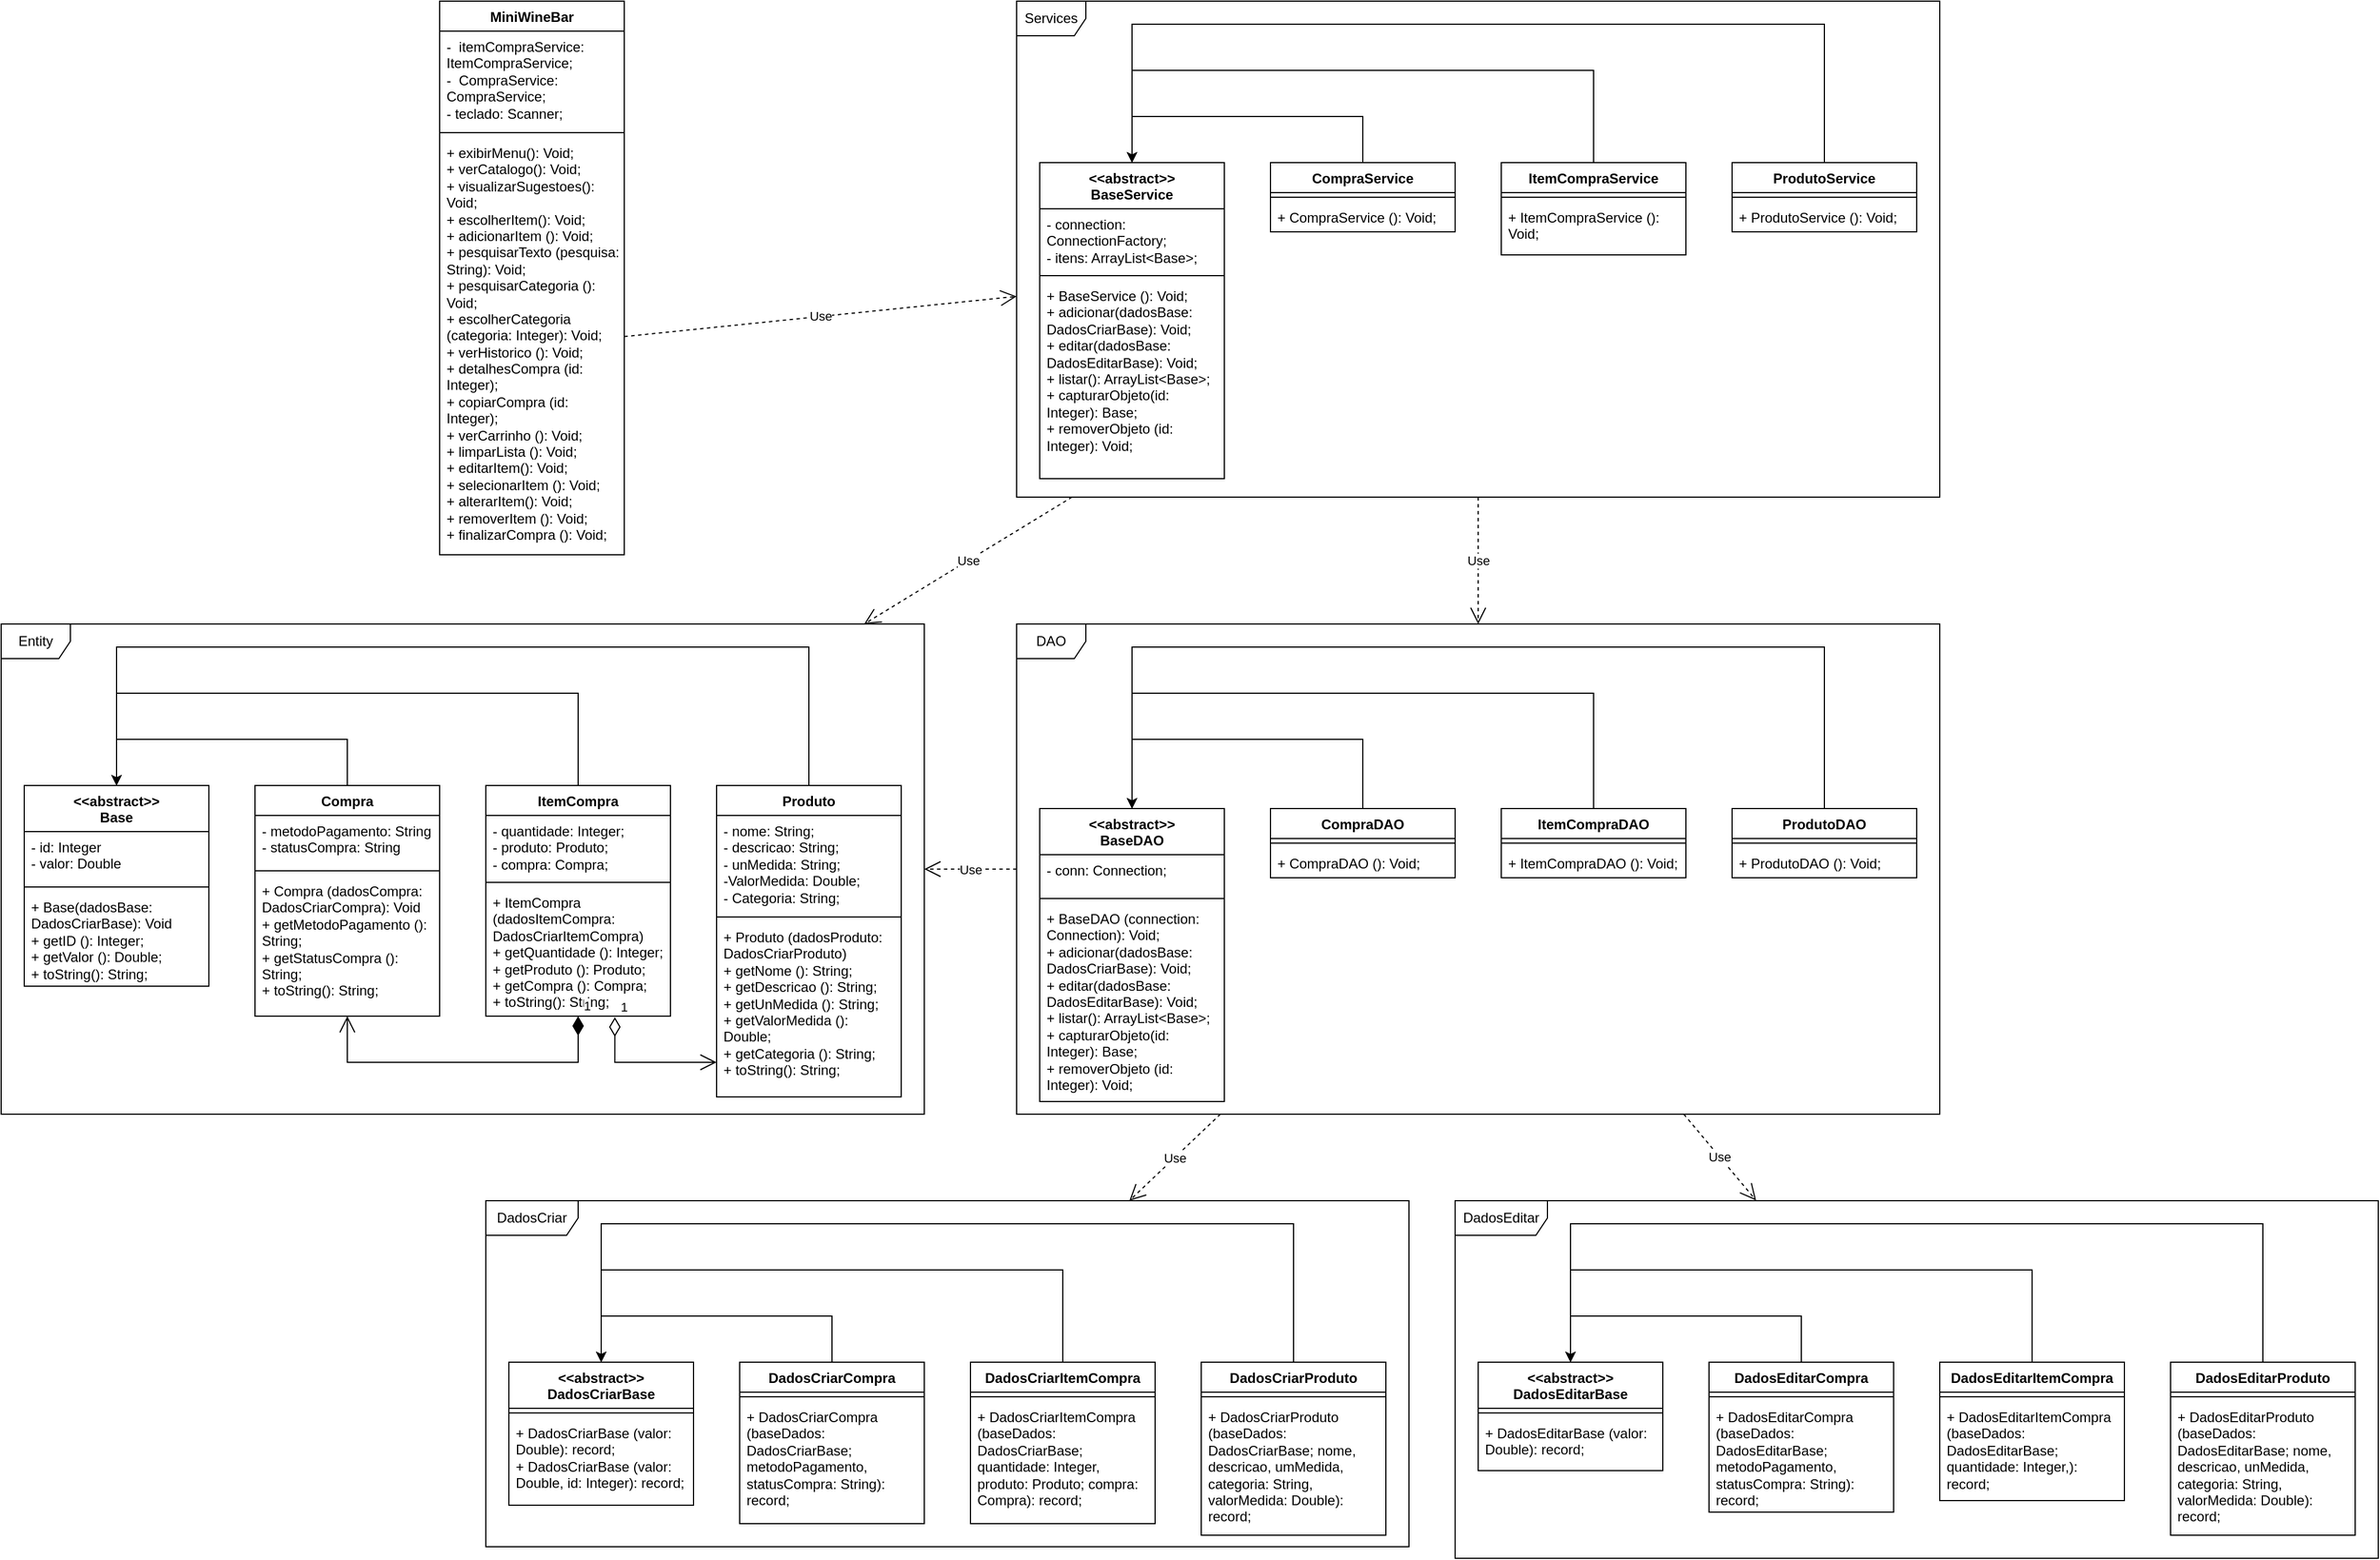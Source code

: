 <mxfile version="21.3.5" type="device">
  <diagram name="Página-1" id="J4K7iichQjgb96UlARjg">
    <mxGraphModel dx="2247" dy="2153" grid="1" gridSize="10" guides="1" tooltips="1" connect="1" arrows="1" fold="1" page="1" pageScale="1" pageWidth="827" pageHeight="1169" math="0" shadow="0">
      <root>
        <mxCell id="0" />
        <mxCell id="1" parent="0" />
        <mxCell id="V_qZDRxQLQl3cCjBfDPP-1" style="edgeStyle=orthogonalEdgeStyle;rounded=0;orthogonalLoop=1;jettySize=auto;html=1;entryX=0.5;entryY=0;entryDx=0;entryDy=0;" edge="1" parent="1" source="LOVSOSI9yWZroj-ZfK8c-110" target="iCxSiJEH_hMPDZQZ9Img-5">
          <mxGeometry relative="1" as="geometry">
            <Array as="points">
              <mxPoint x="320" y="120" />
              <mxPoint x="120" y="120" />
            </Array>
          </mxGeometry>
        </mxCell>
        <mxCell id="LOVSOSI9yWZroj-ZfK8c-110" value="Compra" style="swimlane;fontStyle=1;align=center;verticalAlign=top;childLayout=stackLayout;horizontal=1;startSize=26;horizontalStack=0;resizeParent=1;resizeParentMax=0;resizeLast=0;collapsible=1;marginBottom=0;whiteSpace=wrap;html=1;" parent="1" vertex="1">
          <mxGeometry x="240" y="160" width="160" height="200" as="geometry" />
        </mxCell>
        <mxCell id="LOVSOSI9yWZroj-ZfK8c-111" value="- metodoPagamento: String&lt;br&gt;- statusCompra: String" style="text;strokeColor=none;fillColor=none;align=left;verticalAlign=top;spacingLeft=4;spacingRight=4;overflow=hidden;rotatable=0;points=[[0,0.5],[1,0.5]];portConstraint=eastwest;whiteSpace=wrap;html=1;" parent="LOVSOSI9yWZroj-ZfK8c-110" vertex="1">
          <mxGeometry y="26" width="160" height="44" as="geometry" />
        </mxCell>
        <mxCell id="LOVSOSI9yWZroj-ZfK8c-112" value="" style="line;strokeWidth=1;fillColor=none;align=left;verticalAlign=middle;spacingTop=-1;spacingLeft=3;spacingRight=3;rotatable=0;labelPosition=right;points=[];portConstraint=eastwest;strokeColor=inherit;" parent="LOVSOSI9yWZroj-ZfK8c-110" vertex="1">
          <mxGeometry y="70" width="160" height="8" as="geometry" />
        </mxCell>
        <mxCell id="LOVSOSI9yWZroj-ZfK8c-113" value="+ Compra (dadosCompra: DadosCriarCompra): Void&lt;br&gt;+ getMetodoPagamento (): String;&lt;br&gt;+ getStatusCompra (): String;&lt;br&gt;+ toString(): String;" style="text;strokeColor=none;fillColor=none;align=left;verticalAlign=top;spacingLeft=4;spacingRight=4;overflow=hidden;rotatable=0;points=[[0,0.5],[1,0.5]];portConstraint=eastwest;whiteSpace=wrap;html=1;" parent="LOVSOSI9yWZroj-ZfK8c-110" vertex="1">
          <mxGeometry y="78" width="160" height="122" as="geometry" />
        </mxCell>
        <mxCell id="V_qZDRxQLQl3cCjBfDPP-2" style="edgeStyle=orthogonalEdgeStyle;rounded=0;orthogonalLoop=1;jettySize=auto;html=1;entryX=0.5;entryY=0;entryDx=0;entryDy=0;" edge="1" parent="1" source="LOVSOSI9yWZroj-ZfK8c-114" target="iCxSiJEH_hMPDZQZ9Img-5">
          <mxGeometry relative="1" as="geometry">
            <Array as="points">
              <mxPoint x="520" y="80" />
              <mxPoint x="120" y="80" />
            </Array>
          </mxGeometry>
        </mxCell>
        <mxCell id="LOVSOSI9yWZroj-ZfK8c-114" value="ItemCompra" style="swimlane;fontStyle=1;align=center;verticalAlign=top;childLayout=stackLayout;horizontal=1;startSize=26;horizontalStack=0;resizeParent=1;resizeParentMax=0;resizeLast=0;collapsible=1;marginBottom=0;whiteSpace=wrap;html=1;" parent="1" vertex="1">
          <mxGeometry x="440" y="160" width="160" height="200" as="geometry" />
        </mxCell>
        <mxCell id="LOVSOSI9yWZroj-ZfK8c-115" value="- quantidade: Integer;&lt;br&gt;- produto: Produto;&lt;br&gt;- compra: Compra;" style="text;strokeColor=none;fillColor=none;align=left;verticalAlign=top;spacingLeft=4;spacingRight=4;overflow=hidden;rotatable=0;points=[[0,0.5],[1,0.5]];portConstraint=eastwest;whiteSpace=wrap;html=1;" parent="LOVSOSI9yWZroj-ZfK8c-114" vertex="1">
          <mxGeometry y="26" width="160" height="54" as="geometry" />
        </mxCell>
        <mxCell id="LOVSOSI9yWZroj-ZfK8c-116" value="" style="line;strokeWidth=1;fillColor=none;align=left;verticalAlign=middle;spacingTop=-1;spacingLeft=3;spacingRight=3;rotatable=0;labelPosition=right;points=[];portConstraint=eastwest;strokeColor=inherit;" parent="LOVSOSI9yWZroj-ZfK8c-114" vertex="1">
          <mxGeometry y="80" width="160" height="8" as="geometry" />
        </mxCell>
        <mxCell id="LOVSOSI9yWZroj-ZfK8c-117" value="+ ItemCompra (dadosItemCompra: DadosCriarItemCompra)&lt;br&gt;+ getQuantidade (): Integer;&lt;br&gt;+ getProduto (): Produto;&lt;br&gt;+ getCompra (): Compra;&lt;br&gt;+ toString(): String;" style="text;strokeColor=none;fillColor=none;align=left;verticalAlign=top;spacingLeft=4;spacingRight=4;overflow=hidden;rotatable=0;points=[[0,0.5],[1,0.5]];portConstraint=eastwest;whiteSpace=wrap;html=1;" parent="LOVSOSI9yWZroj-ZfK8c-114" vertex="1">
          <mxGeometry y="88" width="160" height="112" as="geometry" />
        </mxCell>
        <mxCell id="V_qZDRxQLQl3cCjBfDPP-4" style="edgeStyle=orthogonalEdgeStyle;rounded=0;orthogonalLoop=1;jettySize=auto;html=1;entryX=0.5;entryY=0;entryDx=0;entryDy=0;" edge="1" parent="1" source="LOVSOSI9yWZroj-ZfK8c-118" target="iCxSiJEH_hMPDZQZ9Img-1">
          <mxGeometry relative="1" as="geometry">
            <Array as="points">
              <mxPoint x="1200" y="120" />
              <mxPoint x="1000" y="120" />
            </Array>
          </mxGeometry>
        </mxCell>
        <mxCell id="LOVSOSI9yWZroj-ZfK8c-118" value="CompraDAO" style="swimlane;fontStyle=1;align=center;verticalAlign=top;childLayout=stackLayout;horizontal=1;startSize=26;horizontalStack=0;resizeParent=1;resizeParentMax=0;resizeLast=0;collapsible=1;marginBottom=0;whiteSpace=wrap;html=1;" parent="1" vertex="1">
          <mxGeometry x="1120" y="180" width="160" height="60" as="geometry" />
        </mxCell>
        <mxCell id="LOVSOSI9yWZroj-ZfK8c-120" value="" style="line;strokeWidth=1;fillColor=none;align=left;verticalAlign=middle;spacingTop=-1;spacingLeft=3;spacingRight=3;rotatable=0;labelPosition=right;points=[];portConstraint=eastwest;strokeColor=inherit;" parent="LOVSOSI9yWZroj-ZfK8c-118" vertex="1">
          <mxGeometry y="26" width="160" height="8" as="geometry" />
        </mxCell>
        <mxCell id="LOVSOSI9yWZroj-ZfK8c-121" value="+ CompraDAO (): Void;&lt;br&gt;" style="text;strokeColor=none;fillColor=none;align=left;verticalAlign=top;spacingLeft=4;spacingRight=4;overflow=hidden;rotatable=0;points=[[0,0.5],[1,0.5]];portConstraint=eastwest;whiteSpace=wrap;html=1;" parent="LOVSOSI9yWZroj-ZfK8c-118" vertex="1">
          <mxGeometry y="34" width="160" height="26" as="geometry" />
        </mxCell>
        <mxCell id="V_qZDRxQLQl3cCjBfDPP-5" style="edgeStyle=orthogonalEdgeStyle;rounded=0;orthogonalLoop=1;jettySize=auto;html=1;entryX=0.5;entryY=0;entryDx=0;entryDy=0;" edge="1" parent="1" source="LOVSOSI9yWZroj-ZfK8c-122" target="iCxSiJEH_hMPDZQZ9Img-1">
          <mxGeometry relative="1" as="geometry">
            <Array as="points">
              <mxPoint x="1400" y="80" />
              <mxPoint x="1000" y="80" />
            </Array>
          </mxGeometry>
        </mxCell>
        <mxCell id="LOVSOSI9yWZroj-ZfK8c-122" value="ItemCompraDAO" style="swimlane;fontStyle=1;align=center;verticalAlign=top;childLayout=stackLayout;horizontal=1;startSize=26;horizontalStack=0;resizeParent=1;resizeParentMax=0;resizeLast=0;collapsible=1;marginBottom=0;whiteSpace=wrap;html=1;" parent="1" vertex="1">
          <mxGeometry x="1320" y="180" width="160" height="60" as="geometry" />
        </mxCell>
        <mxCell id="LOVSOSI9yWZroj-ZfK8c-124" value="" style="line;strokeWidth=1;fillColor=none;align=left;verticalAlign=middle;spacingTop=-1;spacingLeft=3;spacingRight=3;rotatable=0;labelPosition=right;points=[];portConstraint=eastwest;strokeColor=inherit;" parent="LOVSOSI9yWZroj-ZfK8c-122" vertex="1">
          <mxGeometry y="26" width="160" height="8" as="geometry" />
        </mxCell>
        <mxCell id="LOVSOSI9yWZroj-ZfK8c-125" value="+ ItemCompraDAO (): Void;" style="text;strokeColor=none;fillColor=none;align=left;verticalAlign=top;spacingLeft=4;spacingRight=4;overflow=hidden;rotatable=0;points=[[0,0.5],[1,0.5]];portConstraint=eastwest;whiteSpace=wrap;html=1;" parent="LOVSOSI9yWZroj-ZfK8c-122" vertex="1">
          <mxGeometry y="34" width="160" height="26" as="geometry" />
        </mxCell>
        <mxCell id="iCxSiJEH_hMPDZQZ9Img-1" value="&amp;lt;&amp;lt;abstract&amp;gt;&amp;gt;&lt;br&gt;BaseDAO" style="swimlane;fontStyle=1;align=center;verticalAlign=top;childLayout=stackLayout;horizontal=1;startSize=40;horizontalStack=0;resizeParent=1;resizeParentMax=0;resizeLast=0;collapsible=1;marginBottom=0;whiteSpace=wrap;html=1;" parent="1" vertex="1">
          <mxGeometry x="920" y="180" width="160" height="254" as="geometry" />
        </mxCell>
        <mxCell id="iCxSiJEH_hMPDZQZ9Img-2" value="- conn: Connection;" style="text;strokeColor=none;fillColor=none;align=left;verticalAlign=top;spacingLeft=4;spacingRight=4;overflow=hidden;rotatable=0;points=[[0,0.5],[1,0.5]];portConstraint=eastwest;whiteSpace=wrap;html=1;" parent="iCxSiJEH_hMPDZQZ9Img-1" vertex="1">
          <mxGeometry y="40" width="160" height="34" as="geometry" />
        </mxCell>
        <mxCell id="iCxSiJEH_hMPDZQZ9Img-3" value="" style="line;strokeWidth=1;fillColor=none;align=left;verticalAlign=middle;spacingTop=-1;spacingLeft=3;spacingRight=3;rotatable=0;labelPosition=right;points=[];portConstraint=eastwest;strokeColor=inherit;" parent="iCxSiJEH_hMPDZQZ9Img-1" vertex="1">
          <mxGeometry y="74" width="160" height="8" as="geometry" />
        </mxCell>
        <mxCell id="iCxSiJEH_hMPDZQZ9Img-4" value="+ BaseDAO (connection: Connection): Void;&lt;br&gt;+ adicionar(dadosBase: DadosCriarBase): Void;&lt;br&gt;+ editar(dadosBase: DadosEditarBase): Void;&lt;br&gt;+ listar(): ArrayList&amp;lt;Base&amp;gt;;&lt;br&gt;+ capturarObjeto(id: Integer): Base;&lt;br&gt;+ removerObjeto (id: Integer): Void;" style="text;strokeColor=none;fillColor=none;align=left;verticalAlign=top;spacingLeft=4;spacingRight=4;overflow=hidden;rotatable=0;points=[[0,0.5],[1,0.5]];portConstraint=eastwest;whiteSpace=wrap;html=1;" parent="iCxSiJEH_hMPDZQZ9Img-1" vertex="1">
          <mxGeometry y="82" width="160" height="172" as="geometry" />
        </mxCell>
        <mxCell id="iCxSiJEH_hMPDZQZ9Img-5" value="&amp;lt;&amp;lt;abstract&amp;gt;&amp;gt;&lt;br&gt;Base" style="swimlane;fontStyle=1;align=center;verticalAlign=top;childLayout=stackLayout;horizontal=1;startSize=40;horizontalStack=0;resizeParent=1;resizeParentMax=0;resizeLast=0;collapsible=1;marginBottom=0;whiteSpace=wrap;html=1;" parent="1" vertex="1">
          <mxGeometry x="40" y="160" width="160" height="174" as="geometry" />
        </mxCell>
        <mxCell id="iCxSiJEH_hMPDZQZ9Img-6" value="- id: Integer&lt;br&gt;- valor: Double" style="text;strokeColor=none;fillColor=none;align=left;verticalAlign=top;spacingLeft=4;spacingRight=4;overflow=hidden;rotatable=0;points=[[0,0.5],[1,0.5]];portConstraint=eastwest;whiteSpace=wrap;html=1;" parent="iCxSiJEH_hMPDZQZ9Img-5" vertex="1">
          <mxGeometry y="40" width="160" height="44" as="geometry" />
        </mxCell>
        <mxCell id="iCxSiJEH_hMPDZQZ9Img-7" value="" style="line;strokeWidth=1;fillColor=none;align=left;verticalAlign=middle;spacingTop=-1;spacingLeft=3;spacingRight=3;rotatable=0;labelPosition=right;points=[];portConstraint=eastwest;strokeColor=inherit;" parent="iCxSiJEH_hMPDZQZ9Img-5" vertex="1">
          <mxGeometry y="84" width="160" height="8" as="geometry" />
        </mxCell>
        <mxCell id="iCxSiJEH_hMPDZQZ9Img-8" value="+ Base(dadosBase: DadosCriarBase): Void&lt;br&gt;+ getID (): Integer;&lt;br&gt;+ getValor (): Double;&lt;br&gt;+ toString(): String;" style="text;strokeColor=none;fillColor=none;align=left;verticalAlign=top;spacingLeft=4;spacingRight=4;overflow=hidden;rotatable=0;points=[[0,0.5],[1,0.5]];portConstraint=eastwest;whiteSpace=wrap;html=1;" parent="iCxSiJEH_hMPDZQZ9Img-5" vertex="1">
          <mxGeometry y="92" width="160" height="82" as="geometry" />
        </mxCell>
        <mxCell id="V_qZDRxQLQl3cCjBfDPP-3" style="edgeStyle=orthogonalEdgeStyle;rounded=0;orthogonalLoop=1;jettySize=auto;html=1;entryX=0.5;entryY=0;entryDx=0;entryDy=0;" edge="1" parent="1" source="iCxSiJEH_hMPDZQZ9Img-9" target="iCxSiJEH_hMPDZQZ9Img-5">
          <mxGeometry relative="1" as="geometry">
            <Array as="points">
              <mxPoint x="720" y="40" />
              <mxPoint x="120" y="40" />
            </Array>
          </mxGeometry>
        </mxCell>
        <mxCell id="iCxSiJEH_hMPDZQZ9Img-9" value="Produto" style="swimlane;fontStyle=1;align=center;verticalAlign=top;childLayout=stackLayout;horizontal=1;startSize=26;horizontalStack=0;resizeParent=1;resizeParentMax=0;resizeLast=0;collapsible=1;marginBottom=0;whiteSpace=wrap;html=1;" parent="1" vertex="1">
          <mxGeometry x="640" y="160" width="160" height="270" as="geometry" />
        </mxCell>
        <mxCell id="iCxSiJEH_hMPDZQZ9Img-10" value="- nome: String;&lt;br&gt;- descricao: String;&lt;br&gt;- unMedida: String;&lt;br&gt;-ValorMedida: Double;&lt;br&gt;- Categoria: String;" style="text;strokeColor=none;fillColor=none;align=left;verticalAlign=top;spacingLeft=4;spacingRight=4;overflow=hidden;rotatable=0;points=[[0,0.5],[1,0.5]];portConstraint=eastwest;whiteSpace=wrap;html=1;" parent="iCxSiJEH_hMPDZQZ9Img-9" vertex="1">
          <mxGeometry y="26" width="160" height="84" as="geometry" />
        </mxCell>
        <mxCell id="iCxSiJEH_hMPDZQZ9Img-11" value="" style="line;strokeWidth=1;fillColor=none;align=left;verticalAlign=middle;spacingTop=-1;spacingLeft=3;spacingRight=3;rotatable=0;labelPosition=right;points=[];portConstraint=eastwest;strokeColor=inherit;" parent="iCxSiJEH_hMPDZQZ9Img-9" vertex="1">
          <mxGeometry y="110" width="160" height="8" as="geometry" />
        </mxCell>
        <mxCell id="iCxSiJEH_hMPDZQZ9Img-12" value="+ Produto (dadosProduto: DadosCriarProduto)&lt;br&gt;+ getNome (): String;&lt;br&gt;+ getDescricao (): String;&lt;br&gt;+ getUnMedida (): String;&lt;br&gt;+ getValorMedida (): Double;&lt;br&gt;+ getCategoria (): String;&lt;br&gt;+ toString(): String;" style="text;strokeColor=none;fillColor=none;align=left;verticalAlign=top;spacingLeft=4;spacingRight=4;overflow=hidden;rotatable=0;points=[[0,0.5],[1,0.5]];portConstraint=eastwest;whiteSpace=wrap;html=1;" parent="iCxSiJEH_hMPDZQZ9Img-9" vertex="1">
          <mxGeometry y="118" width="160" height="152" as="geometry" />
        </mxCell>
        <mxCell id="V_qZDRxQLQl3cCjBfDPP-6" style="edgeStyle=orthogonalEdgeStyle;rounded=0;orthogonalLoop=1;jettySize=auto;html=1;entryX=0.5;entryY=0;entryDx=0;entryDy=0;" edge="1" parent="1" source="iCxSiJEH_hMPDZQZ9Img-13" target="iCxSiJEH_hMPDZQZ9Img-1">
          <mxGeometry relative="1" as="geometry">
            <Array as="points">
              <mxPoint x="1600" y="40" />
              <mxPoint x="1000" y="40" />
            </Array>
          </mxGeometry>
        </mxCell>
        <mxCell id="iCxSiJEH_hMPDZQZ9Img-13" value="ProdutoDAO" style="swimlane;fontStyle=1;align=center;verticalAlign=top;childLayout=stackLayout;horizontal=1;startSize=26;horizontalStack=0;resizeParent=1;resizeParentMax=0;resizeLast=0;collapsible=1;marginBottom=0;whiteSpace=wrap;html=1;" parent="1" vertex="1">
          <mxGeometry x="1520" y="180" width="160" height="60" as="geometry" />
        </mxCell>
        <mxCell id="iCxSiJEH_hMPDZQZ9Img-14" value="" style="line;strokeWidth=1;fillColor=none;align=left;verticalAlign=middle;spacingTop=-1;spacingLeft=3;spacingRight=3;rotatable=0;labelPosition=right;points=[];portConstraint=eastwest;strokeColor=inherit;" parent="iCxSiJEH_hMPDZQZ9Img-13" vertex="1">
          <mxGeometry y="26" width="160" height="8" as="geometry" />
        </mxCell>
        <mxCell id="iCxSiJEH_hMPDZQZ9Img-15" value="+ ProdutoDAO (): Void;" style="text;strokeColor=none;fillColor=none;align=left;verticalAlign=top;spacingLeft=4;spacingRight=4;overflow=hidden;rotatable=0;points=[[0,0.5],[1,0.5]];portConstraint=eastwest;whiteSpace=wrap;html=1;" parent="iCxSiJEH_hMPDZQZ9Img-13" vertex="1">
          <mxGeometry y="34" width="160" height="26" as="geometry" />
        </mxCell>
        <mxCell id="V_qZDRxQLQl3cCjBfDPP-9" style="edgeStyle=orthogonalEdgeStyle;rounded=0;orthogonalLoop=1;jettySize=auto;html=1;entryX=0.5;entryY=0;entryDx=0;entryDy=0;" edge="1" parent="1" source="iCxSiJEH_hMPDZQZ9Img-16" target="iCxSiJEH_hMPDZQZ9Img-22">
          <mxGeometry relative="1" as="geometry">
            <Array as="points">
              <mxPoint x="740" y="620" />
              <mxPoint x="540" y="620" />
            </Array>
          </mxGeometry>
        </mxCell>
        <mxCell id="iCxSiJEH_hMPDZQZ9Img-16" value="DadosCriarCompra" style="swimlane;fontStyle=1;align=center;verticalAlign=top;childLayout=stackLayout;horizontal=1;startSize=26;horizontalStack=0;resizeParent=1;resizeParentMax=0;resizeLast=0;collapsible=1;marginBottom=0;whiteSpace=wrap;html=1;" parent="1" vertex="1">
          <mxGeometry x="660" y="660" width="160" height="140" as="geometry" />
        </mxCell>
        <mxCell id="iCxSiJEH_hMPDZQZ9Img-17" value="" style="line;strokeWidth=1;fillColor=none;align=left;verticalAlign=middle;spacingTop=-1;spacingLeft=3;spacingRight=3;rotatable=0;labelPosition=right;points=[];portConstraint=eastwest;strokeColor=inherit;" parent="iCxSiJEH_hMPDZQZ9Img-16" vertex="1">
          <mxGeometry y="26" width="160" height="8" as="geometry" />
        </mxCell>
        <mxCell id="iCxSiJEH_hMPDZQZ9Img-18" value="+&amp;nbsp;DadosCriarCompra (baseDados: DadosCriarBase; metodoPagamento, statusCompra: String): record;" style="text;strokeColor=none;fillColor=none;align=left;verticalAlign=top;spacingLeft=4;spacingRight=4;overflow=hidden;rotatable=0;points=[[0,0.5],[1,0.5]];portConstraint=eastwest;whiteSpace=wrap;html=1;" parent="iCxSiJEH_hMPDZQZ9Img-16" vertex="1">
          <mxGeometry y="34" width="160" height="106" as="geometry" />
        </mxCell>
        <mxCell id="V_qZDRxQLQl3cCjBfDPP-8" style="edgeStyle=orthogonalEdgeStyle;rounded=0;orthogonalLoop=1;jettySize=auto;html=1;entryX=0.5;entryY=0;entryDx=0;entryDy=0;" edge="1" parent="1" source="iCxSiJEH_hMPDZQZ9Img-19" target="iCxSiJEH_hMPDZQZ9Img-22">
          <mxGeometry relative="1" as="geometry">
            <Array as="points">
              <mxPoint x="940" y="580" />
              <mxPoint x="540" y="580" />
            </Array>
          </mxGeometry>
        </mxCell>
        <mxCell id="iCxSiJEH_hMPDZQZ9Img-19" value="DadosCriarItemCompra" style="swimlane;fontStyle=1;align=center;verticalAlign=top;childLayout=stackLayout;horizontal=1;startSize=26;horizontalStack=0;resizeParent=1;resizeParentMax=0;resizeLast=0;collapsible=1;marginBottom=0;whiteSpace=wrap;html=1;" parent="1" vertex="1">
          <mxGeometry x="860" y="660" width="160" height="140" as="geometry" />
        </mxCell>
        <mxCell id="iCxSiJEH_hMPDZQZ9Img-20" value="" style="line;strokeWidth=1;fillColor=none;align=left;verticalAlign=middle;spacingTop=-1;spacingLeft=3;spacingRight=3;rotatable=0;labelPosition=right;points=[];portConstraint=eastwest;strokeColor=inherit;" parent="iCxSiJEH_hMPDZQZ9Img-19" vertex="1">
          <mxGeometry y="26" width="160" height="8" as="geometry" />
        </mxCell>
        <mxCell id="iCxSiJEH_hMPDZQZ9Img-21" value="+&amp;nbsp;DadosCriarItemCompra&lt;br&gt;(baseDados: DadosCriarBase; quantidade: Integer, produto: Produto; compra: Compra): record;" style="text;strokeColor=none;fillColor=none;align=left;verticalAlign=top;spacingLeft=4;spacingRight=4;overflow=hidden;rotatable=0;points=[[0,0.5],[1,0.5]];portConstraint=eastwest;whiteSpace=wrap;html=1;" parent="iCxSiJEH_hMPDZQZ9Img-19" vertex="1">
          <mxGeometry y="34" width="160" height="106" as="geometry" />
        </mxCell>
        <mxCell id="iCxSiJEH_hMPDZQZ9Img-22" value="&amp;lt;&amp;lt;abstract&amp;gt;&amp;gt;&lt;br&gt;DadosCriarBase" style="swimlane;fontStyle=1;align=center;verticalAlign=top;childLayout=stackLayout;horizontal=1;startSize=40;horizontalStack=0;resizeParent=1;resizeParentMax=0;resizeLast=0;collapsible=1;marginBottom=0;whiteSpace=wrap;html=1;" parent="1" vertex="1">
          <mxGeometry x="460" y="660" width="160" height="124" as="geometry" />
        </mxCell>
        <mxCell id="iCxSiJEH_hMPDZQZ9Img-24" value="" style="line;strokeWidth=1;fillColor=none;align=left;verticalAlign=middle;spacingTop=-1;spacingLeft=3;spacingRight=3;rotatable=0;labelPosition=right;points=[];portConstraint=eastwest;strokeColor=inherit;" parent="iCxSiJEH_hMPDZQZ9Img-22" vertex="1">
          <mxGeometry y="40" width="160" height="8" as="geometry" />
        </mxCell>
        <mxCell id="iCxSiJEH_hMPDZQZ9Img-25" value="+&amp;nbsp;DadosCriarBase (valor: Double): record;&lt;br&gt;+&amp;nbsp;DadosCriarBase (valor: Double, id: Integer): record;" style="text;strokeColor=none;fillColor=none;align=left;verticalAlign=top;spacingLeft=4;spacingRight=4;overflow=hidden;rotatable=0;points=[[0,0.5],[1,0.5]];portConstraint=eastwest;whiteSpace=wrap;html=1;" parent="iCxSiJEH_hMPDZQZ9Img-22" vertex="1">
          <mxGeometry y="48" width="160" height="76" as="geometry" />
        </mxCell>
        <mxCell id="V_qZDRxQLQl3cCjBfDPP-7" style="edgeStyle=orthogonalEdgeStyle;rounded=0;orthogonalLoop=1;jettySize=auto;html=1;entryX=0.5;entryY=0;entryDx=0;entryDy=0;" edge="1" parent="1" source="iCxSiJEH_hMPDZQZ9Img-26" target="iCxSiJEH_hMPDZQZ9Img-22">
          <mxGeometry relative="1" as="geometry">
            <Array as="points">
              <mxPoint x="1140" y="540" />
              <mxPoint x="540" y="540" />
            </Array>
          </mxGeometry>
        </mxCell>
        <mxCell id="iCxSiJEH_hMPDZQZ9Img-26" value="DadosCriarProduto" style="swimlane;fontStyle=1;align=center;verticalAlign=top;childLayout=stackLayout;horizontal=1;startSize=26;horizontalStack=0;resizeParent=1;resizeParentMax=0;resizeLast=0;collapsible=1;marginBottom=0;whiteSpace=wrap;html=1;" parent="1" vertex="1">
          <mxGeometry x="1060" y="660" width="160" height="150" as="geometry" />
        </mxCell>
        <mxCell id="iCxSiJEH_hMPDZQZ9Img-27" value="" style="line;strokeWidth=1;fillColor=none;align=left;verticalAlign=middle;spacingTop=-1;spacingLeft=3;spacingRight=3;rotatable=0;labelPosition=right;points=[];portConstraint=eastwest;strokeColor=inherit;" parent="iCxSiJEH_hMPDZQZ9Img-26" vertex="1">
          <mxGeometry y="26" width="160" height="8" as="geometry" />
        </mxCell>
        <mxCell id="iCxSiJEH_hMPDZQZ9Img-28" value="+&amp;nbsp;DadosCriarProduto&lt;br&gt;(baseDados: DadosCriarBase; nome, descricao, umMedida, categoria: String, valorMedida: Double): record;" style="text;strokeColor=none;fillColor=none;align=left;verticalAlign=top;spacingLeft=4;spacingRight=4;overflow=hidden;rotatable=0;points=[[0,0.5],[1,0.5]];portConstraint=eastwest;whiteSpace=wrap;html=1;" parent="iCxSiJEH_hMPDZQZ9Img-26" vertex="1">
          <mxGeometry y="34" width="160" height="116" as="geometry" />
        </mxCell>
        <mxCell id="V_qZDRxQLQl3cCjBfDPP-12" style="edgeStyle=orthogonalEdgeStyle;rounded=0;orthogonalLoop=1;jettySize=auto;html=1;entryX=0.5;entryY=0;entryDx=0;entryDy=0;" edge="1" parent="1" source="iCxSiJEH_hMPDZQZ9Img-29" target="iCxSiJEH_hMPDZQZ9Img-35">
          <mxGeometry relative="1" as="geometry">
            <Array as="points">
              <mxPoint x="1580" y="620" />
              <mxPoint x="1380" y="620" />
            </Array>
          </mxGeometry>
        </mxCell>
        <mxCell id="iCxSiJEH_hMPDZQZ9Img-29" value="DadosEditarCompra" style="swimlane;fontStyle=1;align=center;verticalAlign=top;childLayout=stackLayout;horizontal=1;startSize=26;horizontalStack=0;resizeParent=1;resizeParentMax=0;resizeLast=0;collapsible=1;marginBottom=0;whiteSpace=wrap;html=1;" parent="1" vertex="1">
          <mxGeometry x="1500" y="660" width="160" height="130" as="geometry" />
        </mxCell>
        <mxCell id="iCxSiJEH_hMPDZQZ9Img-30" value="" style="line;strokeWidth=1;fillColor=none;align=left;verticalAlign=middle;spacingTop=-1;spacingLeft=3;spacingRight=3;rotatable=0;labelPosition=right;points=[];portConstraint=eastwest;strokeColor=inherit;" parent="iCxSiJEH_hMPDZQZ9Img-29" vertex="1">
          <mxGeometry y="26" width="160" height="8" as="geometry" />
        </mxCell>
        <mxCell id="iCxSiJEH_hMPDZQZ9Img-31" value="+&amp;nbsp;DadosEditarCompra (baseDados: DadosEditarBase; metodoPagamento, statusCompra: String): record;" style="text;strokeColor=none;fillColor=none;align=left;verticalAlign=top;spacingLeft=4;spacingRight=4;overflow=hidden;rotatable=0;points=[[0,0.5],[1,0.5]];portConstraint=eastwest;whiteSpace=wrap;html=1;" parent="iCxSiJEH_hMPDZQZ9Img-29" vertex="1">
          <mxGeometry y="34" width="160" height="96" as="geometry" />
        </mxCell>
        <mxCell id="V_qZDRxQLQl3cCjBfDPP-11" style="edgeStyle=orthogonalEdgeStyle;rounded=0;orthogonalLoop=1;jettySize=auto;html=1;entryX=0.5;entryY=0;entryDx=0;entryDy=0;" edge="1" parent="1" source="iCxSiJEH_hMPDZQZ9Img-32" target="iCxSiJEH_hMPDZQZ9Img-35">
          <mxGeometry relative="1" as="geometry">
            <Array as="points">
              <mxPoint x="1780" y="580" />
              <mxPoint x="1380" y="580" />
            </Array>
          </mxGeometry>
        </mxCell>
        <mxCell id="iCxSiJEH_hMPDZQZ9Img-32" value="DadosEditarItemCompra" style="swimlane;fontStyle=1;align=center;verticalAlign=top;childLayout=stackLayout;horizontal=1;startSize=26;horizontalStack=0;resizeParent=1;resizeParentMax=0;resizeLast=0;collapsible=1;marginBottom=0;whiteSpace=wrap;html=1;" parent="1" vertex="1">
          <mxGeometry x="1700" y="660" width="160" height="120" as="geometry" />
        </mxCell>
        <mxCell id="iCxSiJEH_hMPDZQZ9Img-33" value="" style="line;strokeWidth=1;fillColor=none;align=left;verticalAlign=middle;spacingTop=-1;spacingLeft=3;spacingRight=3;rotatable=0;labelPosition=right;points=[];portConstraint=eastwest;strokeColor=inherit;" parent="iCxSiJEH_hMPDZQZ9Img-32" vertex="1">
          <mxGeometry y="26" width="160" height="8" as="geometry" />
        </mxCell>
        <mxCell id="iCxSiJEH_hMPDZQZ9Img-34" value="+&amp;nbsp;DadosEditarItemCompra&lt;br&gt;(baseDados: DadosEditarBase; quantidade: Integer,): record;" style="text;strokeColor=none;fillColor=none;align=left;verticalAlign=top;spacingLeft=4;spacingRight=4;overflow=hidden;rotatable=0;points=[[0,0.5],[1,0.5]];portConstraint=eastwest;whiteSpace=wrap;html=1;" parent="iCxSiJEH_hMPDZQZ9Img-32" vertex="1">
          <mxGeometry y="34" width="160" height="86" as="geometry" />
        </mxCell>
        <mxCell id="iCxSiJEH_hMPDZQZ9Img-35" value="&amp;lt;&amp;lt;abstract&amp;gt;&amp;gt;&lt;br&gt;DadosEditarBase" style="swimlane;fontStyle=1;align=center;verticalAlign=top;childLayout=stackLayout;horizontal=1;startSize=40;horizontalStack=0;resizeParent=1;resizeParentMax=0;resizeLast=0;collapsible=1;marginBottom=0;whiteSpace=wrap;html=1;" parent="1" vertex="1">
          <mxGeometry x="1300" y="660" width="160" height="94" as="geometry" />
        </mxCell>
        <mxCell id="iCxSiJEH_hMPDZQZ9Img-36" value="" style="line;strokeWidth=1;fillColor=none;align=left;verticalAlign=middle;spacingTop=-1;spacingLeft=3;spacingRight=3;rotatable=0;labelPosition=right;points=[];portConstraint=eastwest;strokeColor=inherit;" parent="iCxSiJEH_hMPDZQZ9Img-35" vertex="1">
          <mxGeometry y="40" width="160" height="8" as="geometry" />
        </mxCell>
        <mxCell id="iCxSiJEH_hMPDZQZ9Img-37" value="+&amp;nbsp;DadosEditarBase (valor: Double): record;" style="text;strokeColor=none;fillColor=none;align=left;verticalAlign=top;spacingLeft=4;spacingRight=4;overflow=hidden;rotatable=0;points=[[0,0.5],[1,0.5]];portConstraint=eastwest;whiteSpace=wrap;html=1;" parent="iCxSiJEH_hMPDZQZ9Img-35" vertex="1">
          <mxGeometry y="48" width="160" height="46" as="geometry" />
        </mxCell>
        <mxCell id="V_qZDRxQLQl3cCjBfDPP-10" style="edgeStyle=orthogonalEdgeStyle;rounded=0;orthogonalLoop=1;jettySize=auto;html=1;entryX=0.5;entryY=0;entryDx=0;entryDy=0;" edge="1" parent="1" source="iCxSiJEH_hMPDZQZ9Img-38" target="iCxSiJEH_hMPDZQZ9Img-35">
          <mxGeometry relative="1" as="geometry">
            <Array as="points">
              <mxPoint x="1980" y="540" />
              <mxPoint x="1380" y="540" />
            </Array>
          </mxGeometry>
        </mxCell>
        <mxCell id="iCxSiJEH_hMPDZQZ9Img-38" value="DadosEditarProduto" style="swimlane;fontStyle=1;align=center;verticalAlign=top;childLayout=stackLayout;horizontal=1;startSize=26;horizontalStack=0;resizeParent=1;resizeParentMax=0;resizeLast=0;collapsible=1;marginBottom=0;whiteSpace=wrap;html=1;" parent="1" vertex="1">
          <mxGeometry x="1900" y="660" width="160" height="150" as="geometry" />
        </mxCell>
        <mxCell id="iCxSiJEH_hMPDZQZ9Img-39" value="" style="line;strokeWidth=1;fillColor=none;align=left;verticalAlign=middle;spacingTop=-1;spacingLeft=3;spacingRight=3;rotatable=0;labelPosition=right;points=[];portConstraint=eastwest;strokeColor=inherit;" parent="iCxSiJEH_hMPDZQZ9Img-38" vertex="1">
          <mxGeometry y="26" width="160" height="8" as="geometry" />
        </mxCell>
        <mxCell id="iCxSiJEH_hMPDZQZ9Img-40" value="+&amp;nbsp;DadosEditarProduto&lt;br&gt;(baseDados: DadosEditarBase; nome, descricao, unMedida, categoria: String, valorMedida: Double): record;" style="text;strokeColor=none;fillColor=none;align=left;verticalAlign=top;spacingLeft=4;spacingRight=4;overflow=hidden;rotatable=0;points=[[0,0.5],[1,0.5]];portConstraint=eastwest;whiteSpace=wrap;html=1;" parent="iCxSiJEH_hMPDZQZ9Img-38" vertex="1">
          <mxGeometry y="34" width="160" height="116" as="geometry" />
        </mxCell>
        <mxCell id="iCxSiJEH_hMPDZQZ9Img-60" value="&amp;lt;&amp;lt;abstract&amp;gt;&amp;gt;&lt;br&gt;BaseService" style="swimlane;fontStyle=1;align=center;verticalAlign=top;childLayout=stackLayout;horizontal=1;startSize=40;horizontalStack=0;resizeParent=1;resizeParentMax=0;resizeLast=0;collapsible=1;marginBottom=0;whiteSpace=wrap;html=1;" parent="1" vertex="1">
          <mxGeometry x="920" y="-380" width="160" height="274" as="geometry" />
        </mxCell>
        <mxCell id="iCxSiJEH_hMPDZQZ9Img-61" value="- connection: ConnectionFactory;&lt;br&gt;- itens: ArrayList&amp;lt;Base&amp;gt;;" style="text;strokeColor=none;fillColor=none;align=left;verticalAlign=top;spacingLeft=4;spacingRight=4;overflow=hidden;rotatable=0;points=[[0,0.5],[1,0.5]];portConstraint=eastwest;whiteSpace=wrap;html=1;" parent="iCxSiJEH_hMPDZQZ9Img-60" vertex="1">
          <mxGeometry y="40" width="160" height="54" as="geometry" />
        </mxCell>
        <mxCell id="iCxSiJEH_hMPDZQZ9Img-62" value="" style="line;strokeWidth=1;fillColor=none;align=left;verticalAlign=middle;spacingTop=-1;spacingLeft=3;spacingRight=3;rotatable=0;labelPosition=right;points=[];portConstraint=eastwest;strokeColor=inherit;" parent="iCxSiJEH_hMPDZQZ9Img-60" vertex="1">
          <mxGeometry y="94" width="160" height="8" as="geometry" />
        </mxCell>
        <mxCell id="iCxSiJEH_hMPDZQZ9Img-63" value="+ BaseService (): Void;&lt;br&gt;+ adicionar(dadosBase: DadosCriarBase): Void;&lt;br&gt;+ editar(dadosBase: DadosEditarBase): Void;&lt;br&gt;+ listar(): ArrayList&amp;lt;Base&amp;gt;;&lt;br&gt;+ capturarObjeto(id: Integer): Base;&lt;br&gt;+ removerObjeto (id: Integer): Void;" style="text;strokeColor=none;fillColor=none;align=left;verticalAlign=top;spacingLeft=4;spacingRight=4;overflow=hidden;rotatable=0;points=[[0,0.5],[1,0.5]];portConstraint=eastwest;whiteSpace=wrap;html=1;" parent="iCxSiJEH_hMPDZQZ9Img-60" vertex="1">
          <mxGeometry y="102" width="160" height="172" as="geometry" />
        </mxCell>
        <mxCell id="iCxSiJEH_hMPDZQZ9Img-64" value="CompraService" style="swimlane;fontStyle=1;align=center;verticalAlign=top;childLayout=stackLayout;horizontal=1;startSize=26;horizontalStack=0;resizeParent=1;resizeParentMax=0;resizeLast=0;collapsible=1;marginBottom=0;whiteSpace=wrap;html=1;" parent="1" vertex="1">
          <mxGeometry x="1120" y="-380" width="160" height="60" as="geometry" />
        </mxCell>
        <mxCell id="iCxSiJEH_hMPDZQZ9Img-65" value="" style="line;strokeWidth=1;fillColor=none;align=left;verticalAlign=middle;spacingTop=-1;spacingLeft=3;spacingRight=3;rotatable=0;labelPosition=right;points=[];portConstraint=eastwest;strokeColor=inherit;" parent="iCxSiJEH_hMPDZQZ9Img-64" vertex="1">
          <mxGeometry y="26" width="160" height="8" as="geometry" />
        </mxCell>
        <mxCell id="iCxSiJEH_hMPDZQZ9Img-66" value="+ CompraService (): Void;" style="text;strokeColor=none;fillColor=none;align=left;verticalAlign=top;spacingLeft=4;spacingRight=4;overflow=hidden;rotatable=0;points=[[0,0.5],[1,0.5]];portConstraint=eastwest;whiteSpace=wrap;html=1;" parent="iCxSiJEH_hMPDZQZ9Img-64" vertex="1">
          <mxGeometry y="34" width="160" height="26" as="geometry" />
        </mxCell>
        <mxCell id="iCxSiJEH_hMPDZQZ9Img-67" value="ItemCompraService" style="swimlane;fontStyle=1;align=center;verticalAlign=top;childLayout=stackLayout;horizontal=1;startSize=26;horizontalStack=0;resizeParent=1;resizeParentMax=0;resizeLast=0;collapsible=1;marginBottom=0;whiteSpace=wrap;html=1;" parent="1" vertex="1">
          <mxGeometry x="1320" y="-380" width="160" height="80" as="geometry" />
        </mxCell>
        <mxCell id="iCxSiJEH_hMPDZQZ9Img-68" value="" style="line;strokeWidth=1;fillColor=none;align=left;verticalAlign=middle;spacingTop=-1;spacingLeft=3;spacingRight=3;rotatable=0;labelPosition=right;points=[];portConstraint=eastwest;strokeColor=inherit;" parent="iCxSiJEH_hMPDZQZ9Img-67" vertex="1">
          <mxGeometry y="26" width="160" height="8" as="geometry" />
        </mxCell>
        <mxCell id="iCxSiJEH_hMPDZQZ9Img-69" value="+ ItemCompraService&amp;nbsp;(): Void;" style="text;strokeColor=none;fillColor=none;align=left;verticalAlign=top;spacingLeft=4;spacingRight=4;overflow=hidden;rotatable=0;points=[[0,0.5],[1,0.5]];portConstraint=eastwest;whiteSpace=wrap;html=1;" parent="iCxSiJEH_hMPDZQZ9Img-67" vertex="1">
          <mxGeometry y="34" width="160" height="46" as="geometry" />
        </mxCell>
        <mxCell id="iCxSiJEH_hMPDZQZ9Img-70" value="ProdutoService" style="swimlane;fontStyle=1;align=center;verticalAlign=top;childLayout=stackLayout;horizontal=1;startSize=26;horizontalStack=0;resizeParent=1;resizeParentMax=0;resizeLast=0;collapsible=1;marginBottom=0;whiteSpace=wrap;html=1;" parent="1" vertex="1">
          <mxGeometry x="1520" y="-380" width="160" height="60" as="geometry" />
        </mxCell>
        <mxCell id="iCxSiJEH_hMPDZQZ9Img-71" value="" style="line;strokeWidth=1;fillColor=none;align=left;verticalAlign=middle;spacingTop=-1;spacingLeft=3;spacingRight=3;rotatable=0;labelPosition=right;points=[];portConstraint=eastwest;strokeColor=inherit;" parent="iCxSiJEH_hMPDZQZ9Img-70" vertex="1">
          <mxGeometry y="26" width="160" height="8" as="geometry" />
        </mxCell>
        <mxCell id="iCxSiJEH_hMPDZQZ9Img-72" value="+ ProdutoService&amp;nbsp;(): Void;" style="text;strokeColor=none;fillColor=none;align=left;verticalAlign=top;spacingLeft=4;spacingRight=4;overflow=hidden;rotatable=0;points=[[0,0.5],[1,0.5]];portConstraint=eastwest;whiteSpace=wrap;html=1;" parent="iCxSiJEH_hMPDZQZ9Img-70" vertex="1">
          <mxGeometry y="34" width="160" height="26" as="geometry" />
        </mxCell>
        <mxCell id="iCxSiJEH_hMPDZQZ9Img-73" value="MiniWineBar" style="swimlane;fontStyle=1;align=center;verticalAlign=top;childLayout=stackLayout;horizontal=1;startSize=26;horizontalStack=0;resizeParent=1;resizeParentMax=0;resizeLast=0;collapsible=1;marginBottom=0;whiteSpace=wrap;html=1;" parent="1" vertex="1">
          <mxGeometry x="400" y="-520" width="160" height="480" as="geometry" />
        </mxCell>
        <mxCell id="iCxSiJEH_hMPDZQZ9Img-74" value="-&amp;nbsp; itemCompraService: ItemCompraService;&lt;br&gt;-&amp;nbsp; CompraService: CompraService;&lt;br&gt;- teclado: Scanner;" style="text;strokeColor=none;fillColor=none;align=left;verticalAlign=top;spacingLeft=4;spacingRight=4;overflow=hidden;rotatable=0;points=[[0,0.5],[1,0.5]];portConstraint=eastwest;whiteSpace=wrap;html=1;" parent="iCxSiJEH_hMPDZQZ9Img-73" vertex="1">
          <mxGeometry y="26" width="160" height="84" as="geometry" />
        </mxCell>
        <mxCell id="iCxSiJEH_hMPDZQZ9Img-75" value="" style="line;strokeWidth=1;fillColor=none;align=left;verticalAlign=middle;spacingTop=-1;spacingLeft=3;spacingRight=3;rotatable=0;labelPosition=right;points=[];portConstraint=eastwest;strokeColor=inherit;" parent="iCxSiJEH_hMPDZQZ9Img-73" vertex="1">
          <mxGeometry y="110" width="160" height="8" as="geometry" />
        </mxCell>
        <mxCell id="iCxSiJEH_hMPDZQZ9Img-76" value="+ exibirMenu(): Void;&lt;br&gt;+ verCatalogo(): Void;&lt;br&gt;+ visualizarSugestoes(): Void;&lt;br&gt;+ escolherItem(): Void;&lt;br&gt;+ adicionarItem (): Void;&lt;br&gt;+ pesquisarTexto (pesquisa: String): Void;&lt;br&gt;+ pesquisarCategoria (): Void;&lt;br&gt;+ escolherCategoria (categoria: Integer): Void;&lt;br&gt;+ verHistorico (): Void;&lt;br&gt;+ detalhesCompra (id: Integer);&lt;br&gt;+ copiarCompra (id: Integer);&lt;br&gt;+ verCarrinho (): Void;&lt;br&gt;+ limparLista (): Void;&lt;br&gt;+ editarItem(): Void;&lt;br&gt;+ selecionarItem (): Void;&lt;br&gt;+ alterarItem(): Void;&lt;br&gt;+ removerItem (): Void;&lt;br&gt;+ finalizarCompra (): Void;" style="text;strokeColor=none;fillColor=none;align=left;verticalAlign=top;spacingLeft=4;spacingRight=4;overflow=hidden;rotatable=0;points=[[0,0.5],[1,0.5]];portConstraint=eastwest;whiteSpace=wrap;html=1;" parent="iCxSiJEH_hMPDZQZ9Img-73" vertex="1">
          <mxGeometry y="118" width="160" height="362" as="geometry" />
        </mxCell>
        <mxCell id="V_qZDRxQLQl3cCjBfDPP-13" style="edgeStyle=orthogonalEdgeStyle;rounded=0;orthogonalLoop=1;jettySize=auto;html=1;entryX=0.5;entryY=0;entryDx=0;entryDy=0;" edge="1" parent="1">
          <mxGeometry relative="1" as="geometry">
            <mxPoint x="1200" y="-380" as="sourcePoint" />
            <mxPoint x="1000" y="-380" as="targetPoint" />
            <Array as="points">
              <mxPoint x="1200" y="-420" />
              <mxPoint x="1000" y="-420" />
            </Array>
          </mxGeometry>
        </mxCell>
        <mxCell id="V_qZDRxQLQl3cCjBfDPP-14" style="edgeStyle=orthogonalEdgeStyle;rounded=0;orthogonalLoop=1;jettySize=auto;html=1;entryX=0.5;entryY=0;entryDx=0;entryDy=0;" edge="1" parent="1">
          <mxGeometry relative="1" as="geometry">
            <mxPoint x="1400" y="-380" as="sourcePoint" />
            <mxPoint x="1000" y="-380" as="targetPoint" />
            <Array as="points">
              <mxPoint x="1400" y="-460" />
              <mxPoint x="1000" y="-460" />
            </Array>
          </mxGeometry>
        </mxCell>
        <mxCell id="V_qZDRxQLQl3cCjBfDPP-15" style="edgeStyle=orthogonalEdgeStyle;rounded=0;orthogonalLoop=1;jettySize=auto;html=1;entryX=0.5;entryY=0;entryDx=0;entryDy=0;" edge="1" parent="1">
          <mxGeometry relative="1" as="geometry">
            <mxPoint x="1600" y="-380" as="sourcePoint" />
            <mxPoint x="1000" y="-380" as="targetPoint" />
            <Array as="points">
              <mxPoint x="1600" y="-500" />
              <mxPoint x="1000" y="-500" />
            </Array>
          </mxGeometry>
        </mxCell>
        <mxCell id="V_qZDRxQLQl3cCjBfDPP-16" value="Services" style="shape=umlFrame;whiteSpace=wrap;html=1;pointerEvents=0;" vertex="1" parent="1">
          <mxGeometry x="900" y="-520" width="800" height="430" as="geometry" />
        </mxCell>
        <mxCell id="V_qZDRxQLQl3cCjBfDPP-17" value="DadosEditar" style="shape=umlFrame;whiteSpace=wrap;html=1;pointerEvents=0;width=80;height=30;" vertex="1" parent="1">
          <mxGeometry x="1280" y="520" width="800" height="310" as="geometry" />
        </mxCell>
        <mxCell id="V_qZDRxQLQl3cCjBfDPP-18" value="DadosCriar" style="shape=umlFrame;whiteSpace=wrap;html=1;pointerEvents=0;width=80;height=30;" vertex="1" parent="1">
          <mxGeometry x="440" y="520" width="800" height="300" as="geometry" />
        </mxCell>
        <mxCell id="V_qZDRxQLQl3cCjBfDPP-19" value="DAO" style="shape=umlFrame;whiteSpace=wrap;html=1;pointerEvents=0;" vertex="1" parent="1">
          <mxGeometry x="900" y="20" width="800" height="425" as="geometry" />
        </mxCell>
        <mxCell id="V_qZDRxQLQl3cCjBfDPP-20" value="Entity" style="shape=umlFrame;whiteSpace=wrap;html=1;pointerEvents=0;" vertex="1" parent="1">
          <mxGeometry x="20" y="20" width="800" height="425" as="geometry" />
        </mxCell>
        <mxCell id="V_qZDRxQLQl3cCjBfDPP-22" value="Use" style="endArrow=open;endSize=12;dashed=1;html=1;rounded=0;" edge="1" parent="1" source="V_qZDRxQLQl3cCjBfDPP-19" target="V_qZDRxQLQl3cCjBfDPP-18">
          <mxGeometry width="160" relative="1" as="geometry">
            <mxPoint x="900" y="480" as="sourcePoint" />
            <mxPoint x="1060" y="480" as="targetPoint" />
          </mxGeometry>
        </mxCell>
        <mxCell id="V_qZDRxQLQl3cCjBfDPP-23" value="Use" style="endArrow=open;endSize=12;dashed=1;html=1;rounded=0;entryX=0.326;entryY=-0.001;entryDx=0;entryDy=0;entryPerimeter=0;" edge="1" parent="1" source="V_qZDRxQLQl3cCjBfDPP-19" target="V_qZDRxQLQl3cCjBfDPP-17">
          <mxGeometry width="160" relative="1" as="geometry">
            <mxPoint x="1087" y="455" as="sourcePoint" />
            <mxPoint x="1008" y="530" as="targetPoint" />
          </mxGeometry>
        </mxCell>
        <mxCell id="V_qZDRxQLQl3cCjBfDPP-24" value="1" style="endArrow=open;html=1;endSize=12;startArrow=diamondThin;startSize=14;startFill=1;edgeStyle=orthogonalEdgeStyle;align=left;verticalAlign=bottom;rounded=0;" edge="1" parent="1" source="LOVSOSI9yWZroj-ZfK8c-117" target="LOVSOSI9yWZroj-ZfK8c-113">
          <mxGeometry x="-1" y="3" relative="1" as="geometry">
            <mxPoint x="380" y="380" as="sourcePoint" />
            <mxPoint x="540" y="380" as="targetPoint" />
            <Array as="points">
              <mxPoint x="520" y="400" />
              <mxPoint x="320" y="400" />
            </Array>
          </mxGeometry>
        </mxCell>
        <mxCell id="V_qZDRxQLQl3cCjBfDPP-25" value="1" style="endArrow=open;html=1;endSize=12;startArrow=diamondThin;startSize=14;startFill=0;edgeStyle=orthogonalEdgeStyle;align=left;verticalAlign=bottom;rounded=0;exitX=0.699;exitY=1.008;exitDx=0;exitDy=0;exitPerimeter=0;" edge="1" parent="1" source="LOVSOSI9yWZroj-ZfK8c-117" target="iCxSiJEH_hMPDZQZ9Img-12">
          <mxGeometry x="-1" y="3" relative="1" as="geometry">
            <mxPoint x="380" y="380" as="sourcePoint" />
            <mxPoint x="540" y="380" as="targetPoint" />
            <Array as="points">
              <mxPoint x="552" y="400" />
            </Array>
          </mxGeometry>
        </mxCell>
        <mxCell id="V_qZDRxQLQl3cCjBfDPP-26" value="Use" style="endArrow=open;endSize=12;dashed=1;html=1;rounded=0;" edge="1" parent="1" source="V_qZDRxQLQl3cCjBfDPP-16" target="V_qZDRxQLQl3cCjBfDPP-19">
          <mxGeometry width="160" relative="1" as="geometry">
            <mxPoint x="1120" y="-110" as="sourcePoint" />
            <mxPoint x="1280" y="-110" as="targetPoint" />
          </mxGeometry>
        </mxCell>
        <mxCell id="V_qZDRxQLQl3cCjBfDPP-27" value="Use" style="endArrow=open;endSize=12;dashed=1;html=1;rounded=0;" edge="1" parent="1" source="iCxSiJEH_hMPDZQZ9Img-76" target="V_qZDRxQLQl3cCjBfDPP-16">
          <mxGeometry width="160" relative="1" as="geometry">
            <mxPoint x="640" y="-260" as="sourcePoint" />
            <mxPoint x="800" y="-260" as="targetPoint" />
          </mxGeometry>
        </mxCell>
        <mxCell id="V_qZDRxQLQl3cCjBfDPP-28" value="Use" style="endArrow=open;endSize=12;dashed=1;html=1;rounded=0;" edge="1" parent="1" source="V_qZDRxQLQl3cCjBfDPP-16" target="V_qZDRxQLQl3cCjBfDPP-20">
          <mxGeometry width="160" relative="1" as="geometry">
            <mxPoint x="900" y="-30" as="sourcePoint" />
            <mxPoint x="960" y="-50" as="targetPoint" />
          </mxGeometry>
        </mxCell>
        <mxCell id="V_qZDRxQLQl3cCjBfDPP-29" value="Use" style="endArrow=open;endSize=12;dashed=1;html=1;rounded=0;" edge="1" parent="1" source="V_qZDRxQLQl3cCjBfDPP-19" target="V_qZDRxQLQl3cCjBfDPP-20">
          <mxGeometry width="160" relative="1" as="geometry">
            <mxPoint x="958" y="-80" as="sourcePoint" />
            <mxPoint x="778" y="30" as="targetPoint" />
          </mxGeometry>
        </mxCell>
      </root>
    </mxGraphModel>
  </diagram>
</mxfile>
